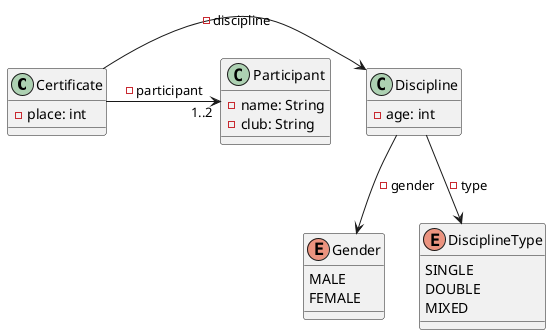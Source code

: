 @startuml DataModel
skinparam linetype auto

class Certificate {
    -place: int
}
Certificate -> Discipline : -discipline
Certificate -> "1..2" Participant : -participant


enum Gender {
    MALE
    FEMALE
}

enum DisciplineType {
    SINGLE
    DOUBLE
    MIXED
}

class Discipline {
    -age: int
}
Discipline --> DisciplineType : -type
Discipline --> Gender : -gender

class Participant {
    -name: String
    -club: String
}

@enduml